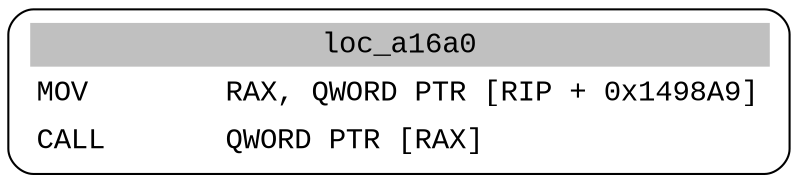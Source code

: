 digraph asm_graph {
1941 [
shape="Mrecord" fontname="Courier New"label =<<table border="0" cellborder="0" cellpadding="3"><tr><td align="center" colspan="2" bgcolor="grey">loc_a16a0</td></tr><tr><td align="left">MOV        RAX, QWORD PTR [RIP + 0x1498A9]</td></tr><tr><td align="left">CALL       QWORD PTR [RAX]</td></tr></table>> ];
}